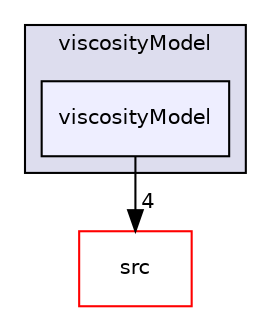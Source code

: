 digraph "applications/solvers/multiphase/reactingEulerFoam/reactingTwoPhaseEulerFoam/twoPhaseCompressibleTurbulenceModels/kineticTheoryModels/viscosityModel/viscosityModel" {
  bgcolor=transparent;
  compound=true
  node [ fontsize="10", fontname="Helvetica"];
  edge [ labelfontsize="10", labelfontname="Helvetica"];
  subgraph clusterdir_dc9e2d86a1fc450b269651f2794e2d86 {
    graph [ bgcolor="#ddddee", pencolor="black", label="viscosityModel" fontname="Helvetica", fontsize="10", URL="dir_dc9e2d86a1fc450b269651f2794e2d86.html"]
  dir_8a83b5fb02147620799e4b5e65c1958b [shape=box, label="viscosityModel", style="filled", fillcolor="#eeeeff", pencolor="black", URL="dir_8a83b5fb02147620799e4b5e65c1958b.html"];
  }
  dir_68267d1309a1af8e8297ef4c3efbcdba [shape=box label="src" color="red" URL="dir_68267d1309a1af8e8297ef4c3efbcdba.html"];
  dir_8a83b5fb02147620799e4b5e65c1958b->dir_68267d1309a1af8e8297ef4c3efbcdba [headlabel="4", labeldistance=1.5 headhref="dir_000435_000736.html"];
}
